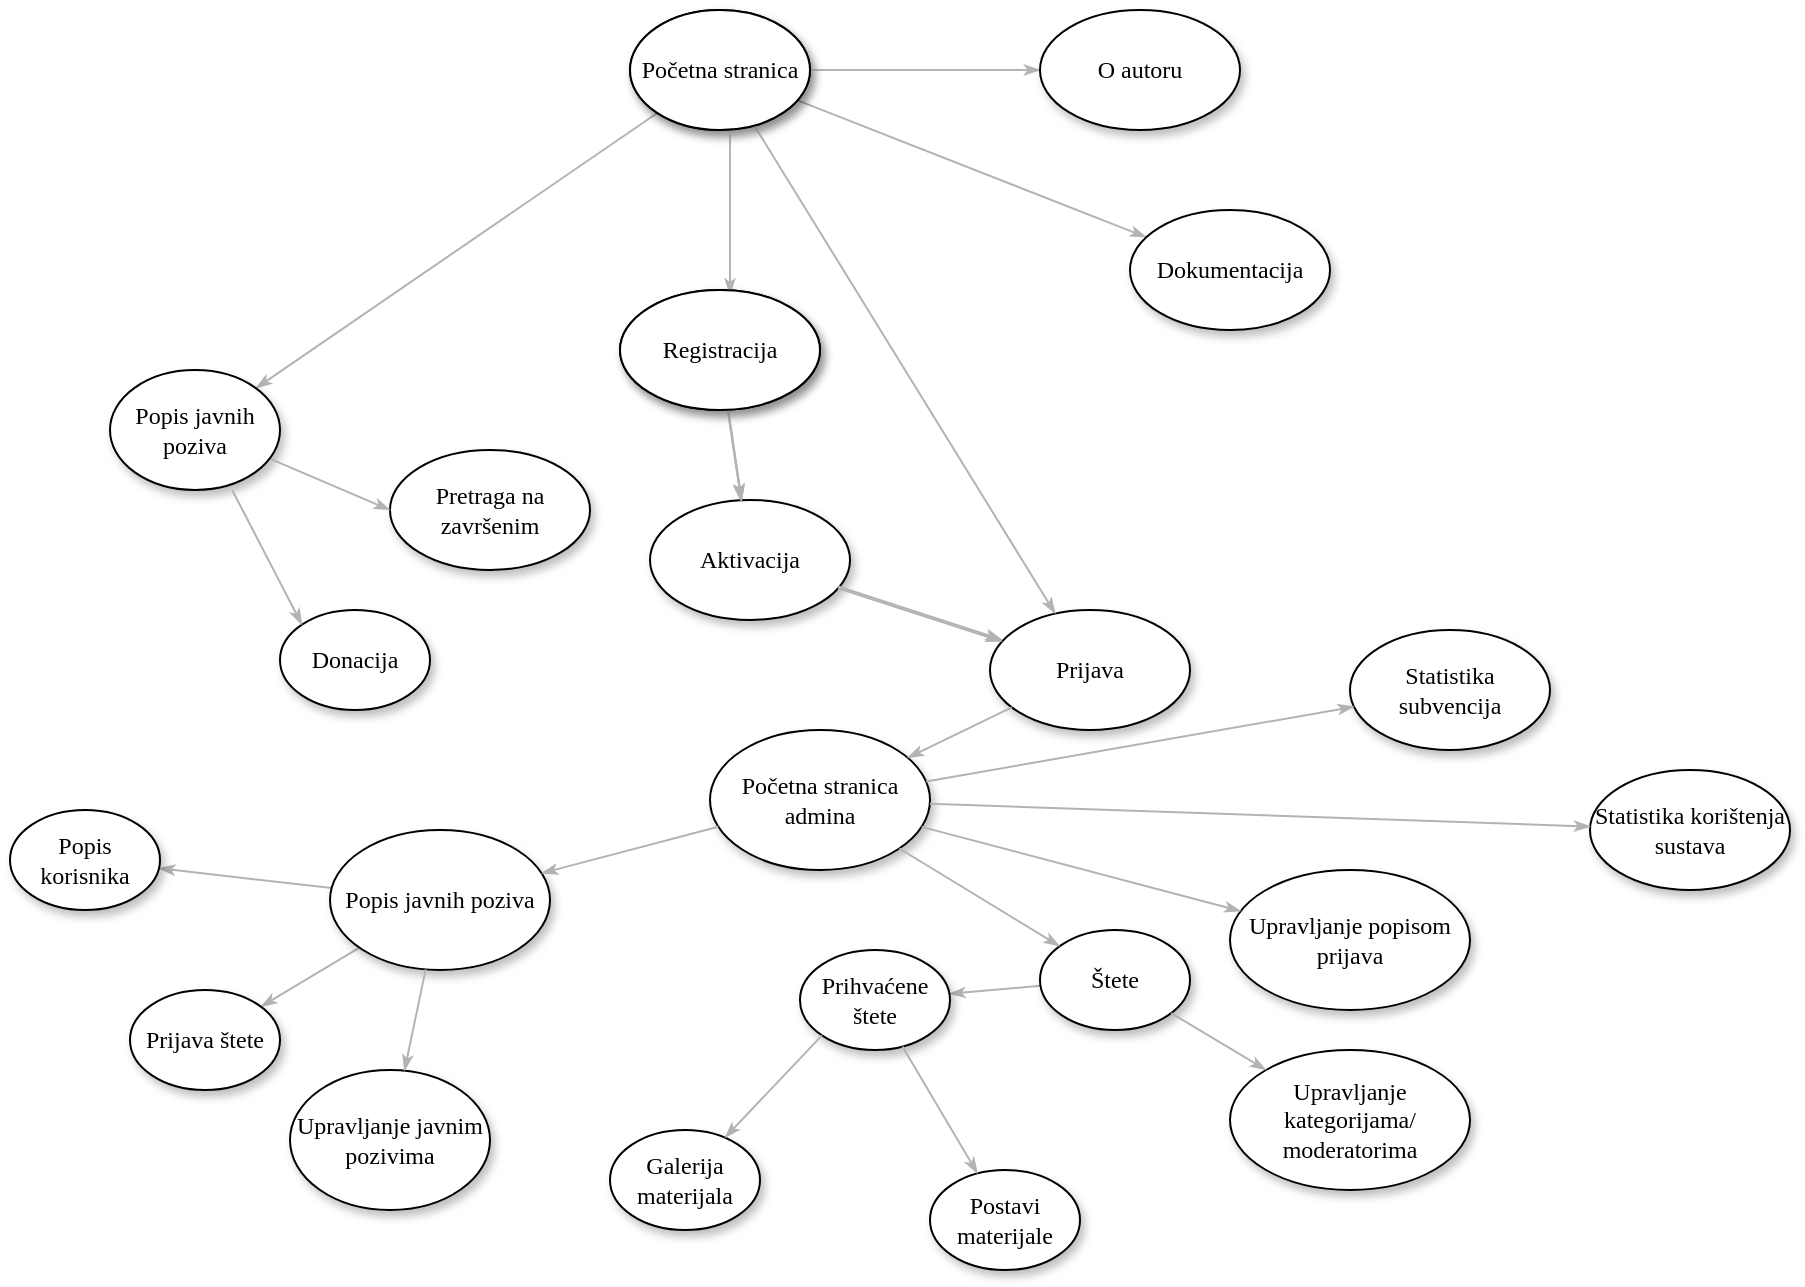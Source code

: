 <mxfile version="14.5.10" type="device"><diagram name="Page-1" id="42789a77-a242-8287-6e28-9cd8cfd52e62"><mxGraphModel dx="1102" dy="652" grid="1" gridSize="10" guides="1" tooltips="1" connect="1" arrows="1" fold="1" page="1" pageScale="1" pageWidth="1100" pageHeight="850" background="#ffffff" math="0" shadow="0"><root><mxCell id="0"/><mxCell id="1" parent="0"/><mxCell id="ZuIcfSs6xsCQII7EY6SA-1" value="" style="edgeStyle=none;rounded=1;html=1;labelBackgroundColor=none;startArrow=none;startFill=0;startSize=5;endArrow=classicThin;endFill=1;endSize=5;jettySize=auto;orthogonalLoop=1;strokeColor=#B3B3B3;strokeWidth=1;fontFamily=Verdana;fontSize=12" edge="1" parent="1" source="ZuIcfSs6xsCQII7EY6SA-33" target="ZuIcfSs6xsCQII7EY6SA-7"><mxGeometry relative="1" as="geometry"><mxPoint x="457.01" y="126.08" as="sourcePoint"/></mxGeometry></mxCell><mxCell id="ZuIcfSs6xsCQII7EY6SA-2" value="" style="edgeStyle=none;rounded=1;html=1;labelBackgroundColor=none;startArrow=none;startFill=0;startSize=5;endArrow=classicThin;endFill=1;endSize=5;jettySize=auto;orthogonalLoop=1;strokeColor=#B3B3B3;strokeWidth=1;fontFamily=Verdana;fontSize=12;" edge="1" parent="1" source="ZuIcfSs6xsCQII7EY6SA-3" target="ZuIcfSs6xsCQII7EY6SA-4"><mxGeometry relative="1" as="geometry"><mxPoint x="510.607" y="239.732" as="sourcePoint"/></mxGeometry></mxCell><mxCell id="ZuIcfSs6xsCQII7EY6SA-3" value="&lt;span&gt;Štete&lt;/span&gt;" style="ellipse;whiteSpace=wrap;html=1;rounded=0;shadow=1;comic=0;labelBackgroundColor=none;strokeWidth=1;fontFamily=Verdana;fontSize=12;align=center;" vertex="1" parent="1"><mxGeometry x="665" y="460" width="75" height="50" as="geometry"/></mxCell><mxCell id="ZuIcfSs6xsCQII7EY6SA-4" value="&lt;span&gt;Prihvaćene štete&lt;/span&gt;" style="ellipse;whiteSpace=wrap;html=1;rounded=0;shadow=1;comic=0;labelBackgroundColor=none;strokeWidth=1;fontFamily=Verdana;fontSize=12;align=center;" vertex="1" parent="1"><mxGeometry x="545" y="470" width="75" height="50" as="geometry"/></mxCell><mxCell id="ZuIcfSs6xsCQII7EY6SA-5" value="Postavi materijale" style="ellipse;whiteSpace=wrap;html=1;rounded=0;shadow=1;comic=0;labelBackgroundColor=none;strokeWidth=1;fontFamily=Verdana;fontSize=12;align=center;" vertex="1" parent="1"><mxGeometry x="610" y="580" width="75" height="50" as="geometry"/></mxCell><mxCell id="ZuIcfSs6xsCQII7EY6SA-6" value="" style="edgeStyle=none;rounded=1;html=1;labelBackgroundColor=none;startArrow=none;startFill=0;startSize=5;endArrow=classicThin;endFill=1;endSize=5;jettySize=auto;orthogonalLoop=1;strokeColor=#B3B3B3;strokeWidth=1;fontFamily=Verdana;fontSize=12" edge="1" parent="1" source="ZuIcfSs6xsCQII7EY6SA-38" target="ZuIcfSs6xsCQII7EY6SA-10"><mxGeometry relative="1" as="geometry"><mxPoint x="247.5" y="320" as="targetPoint"/></mxGeometry></mxCell><mxCell id="ZuIcfSs6xsCQII7EY6SA-7" value="Popis javnih poziva" style="ellipse;whiteSpace=wrap;html=1;rounded=0;shadow=1;comic=0;labelBackgroundColor=none;strokeWidth=1;fontFamily=Verdana;fontSize=12;align=center;" vertex="1" parent="1"><mxGeometry x="200" y="180" width="85" height="60" as="geometry"/></mxCell><mxCell id="ZuIcfSs6xsCQII7EY6SA-8" value="" style="edgeStyle=none;rounded=1;html=1;labelBackgroundColor=none;startArrow=none;startFill=0;startSize=5;endArrow=classicThin;endFill=1;endSize=5;jettySize=auto;orthogonalLoop=1;strokeColor=#B3B3B3;strokeWidth=1;fontFamily=Verdana;fontSize=12;" edge="1" parent="1" source="ZuIcfSs6xsCQII7EY6SA-38" target="ZuIcfSs6xsCQII7EY6SA-9"><mxGeometry relative="1" as="geometry"/></mxCell><mxCell id="ZuIcfSs6xsCQII7EY6SA-9" value="&lt;span&gt;Popis korisnika&lt;/span&gt;" style="ellipse;whiteSpace=wrap;html=1;rounded=0;shadow=1;comic=0;labelBackgroundColor=none;strokeWidth=1;fontFamily=Verdana;fontSize=12;align=center;" vertex="1" parent="1"><mxGeometry x="150" y="400" width="75" height="50" as="geometry"/></mxCell><mxCell id="ZuIcfSs6xsCQII7EY6SA-10" value="&lt;span&gt;Prijava štete&lt;/span&gt;" style="ellipse;whiteSpace=wrap;html=1;rounded=0;shadow=1;comic=0;labelBackgroundColor=none;strokeWidth=1;fontFamily=Verdana;fontSize=12;align=center;" vertex="1" parent="1"><mxGeometry x="210" y="490" width="75" height="50" as="geometry"/></mxCell><mxCell id="ZuIcfSs6xsCQII7EY6SA-11" value="&lt;span&gt;Donacija&lt;/span&gt;" style="ellipse;whiteSpace=wrap;html=1;rounded=0;shadow=1;comic=0;labelBackgroundColor=none;strokeWidth=1;fontFamily=Verdana;fontSize=12;align=center;" vertex="1" parent="1"><mxGeometry x="285" y="300" width="75" height="50" as="geometry"/></mxCell><mxCell id="ZuIcfSs6xsCQII7EY6SA-12" value="" style="edgeStyle=none;rounded=1;html=1;labelBackgroundColor=none;startArrow=none;startFill=0;startSize=5;endArrow=classicThin;endFill=1;endSize=5;jettySize=auto;orthogonalLoop=1;strokeColor=#B3B3B3;strokeWidth=1;fontFamily=Verdana;fontSize=12;exitX=0.72;exitY=1.004;exitDx=0;exitDy=0;entryX=0;entryY=0;entryDx=0;entryDy=0;exitPerimeter=0;" edge="1" parent="1" source="ZuIcfSs6xsCQII7EY6SA-7" target="ZuIcfSs6xsCQII7EY6SA-11"><mxGeometry relative="1" as="geometry"><mxPoint x="284.31" y="245" as="sourcePoint"/><mxPoint x="284.31" y="325" as="targetPoint"/></mxGeometry></mxCell><mxCell id="ZuIcfSs6xsCQII7EY6SA-13" value="&lt;span&gt;Pretraga na završenim&lt;/span&gt;" style="ellipse;whiteSpace=wrap;html=1;rounded=0;shadow=1;comic=0;labelBackgroundColor=none;strokeWidth=1;fontFamily=Verdana;fontSize=12;align=center;" vertex="1" parent="1"><mxGeometry x="340" y="220" width="100" height="60" as="geometry"/></mxCell><mxCell id="ZuIcfSs6xsCQII7EY6SA-14" value="" style="edgeStyle=none;rounded=1;html=1;labelBackgroundColor=none;startArrow=none;startFill=0;startSize=5;endArrow=classicThin;endFill=1;endSize=5;jettySize=auto;orthogonalLoop=1;strokeColor=#B3B3B3;strokeWidth=1;fontFamily=Verdana;fontSize=12;exitX=0.95;exitY=0.745;exitDx=0;exitDy=0;entryX=0;entryY=0.5;entryDx=0;entryDy=0;exitPerimeter=0;" edge="1" parent="1" source="ZuIcfSs6xsCQII7EY6SA-7" target="ZuIcfSs6xsCQII7EY6SA-13"><mxGeometry relative="1" as="geometry"><mxPoint x="290" y="232.88" as="sourcePoint"/><mxPoint x="321.983" y="280.002" as="targetPoint"/></mxGeometry></mxCell><mxCell id="ZuIcfSs6xsCQII7EY6SA-15" value="" style="edgeStyle=none;rounded=1;html=1;labelBackgroundColor=none;startArrow=none;startFill=0;startSize=5;endArrow=classicThin;endFill=1;endSize=5;jettySize=auto;orthogonalLoop=1;strokeColor=#B3B3B3;strokeWidth=1;fontFamily=Verdana;fontSize=12;" edge="1" parent="1" source="ZuIcfSs6xsCQII7EY6SA-4" target="ZuIcfSs6xsCQII7EY6SA-5"><mxGeometry relative="1" as="geometry"><mxPoint x="546.038" y="249.598" as="sourcePoint"/><mxPoint x="588" y="421" as="targetPoint"/><Array as="points"/></mxGeometry></mxCell><mxCell id="ZuIcfSs6xsCQII7EY6SA-16" value="Galerija materijala" style="ellipse;whiteSpace=wrap;html=1;rounded=0;shadow=1;comic=0;labelBackgroundColor=none;strokeWidth=1;fontFamily=Verdana;fontSize=12;align=center;" vertex="1" parent="1"><mxGeometry x="450" y="560" width="75" height="50" as="geometry"/></mxCell><mxCell id="ZuIcfSs6xsCQII7EY6SA-17" value="" style="edgeStyle=none;rounded=1;html=1;labelBackgroundColor=none;startArrow=none;startFill=0;startSize=5;endArrow=classicThin;endFill=1;endSize=5;jettySize=auto;orthogonalLoop=1;strokeColor=#B3B3B3;strokeWidth=1;fontFamily=Verdana;fontSize=12;exitX=0;exitY=1;exitDx=0;exitDy=0;" edge="1" parent="1" source="ZuIcfSs6xsCQII7EY6SA-4" target="ZuIcfSs6xsCQII7EY6SA-16"><mxGeometry relative="1" as="geometry"><mxPoint x="532.5" y="352" as="sourcePoint"/><mxPoint x="509.175" y="393.9" as="targetPoint"/><Array as="points"/></mxGeometry></mxCell><mxCell id="ZuIcfSs6xsCQII7EY6SA-18" value="" style="edgeStyle=none;rounded=1;html=1;labelBackgroundColor=none;startArrow=none;startFill=0;startSize=5;endArrow=classicThin;endFill=1;endSize=5;jettySize=auto;orthogonalLoop=1;strokeColor=#B3B3B3;strokeWidth=1;fontFamily=Verdana;fontSize=12" edge="1" parent="1" source="ZuIcfSs6xsCQII7EY6SA-19" target="ZuIcfSs6xsCQII7EY6SA-20"><mxGeometry relative="1" as="geometry"/></mxCell><mxCell id="ZuIcfSs6xsCQII7EY6SA-19" value="Početna stranica" style="ellipse;whiteSpace=wrap;html=1;rounded=0;shadow=1;comic=0;labelBackgroundColor=none;strokeWidth=1;fontFamily=Verdana;fontSize=12;align=center;" vertex="1" parent="1"><mxGeometry x="460" width="90" height="60" as="geometry"/></mxCell><mxCell id="ZuIcfSs6xsCQII7EY6SA-20" value="&lt;span&gt;Dokumentacija&lt;/span&gt;" style="ellipse;whiteSpace=wrap;html=1;rounded=0;shadow=1;comic=0;labelBackgroundColor=none;strokeWidth=1;fontFamily=Verdana;fontSize=12;align=center;" vertex="1" parent="1"><mxGeometry x="710" y="100" width="100" height="60" as="geometry"/></mxCell><mxCell id="ZuIcfSs6xsCQII7EY6SA-21" value="" style="edgeStyle=none;rounded=1;html=1;labelBackgroundColor=none;startArrow=none;startFill=0;startSize=5;endArrow=classicThin;endFill=1;endSize=5;jettySize=auto;orthogonalLoop=1;strokeColor=#B3B3B3;strokeWidth=1;fontFamily=Verdana;fontSize=12" edge="1" parent="1" source="ZuIcfSs6xsCQII7EY6SA-19" target="ZuIcfSs6xsCQII7EY6SA-22"><mxGeometry relative="1" as="geometry"><mxPoint x="570.002" y="-54.806" as="sourcePoint"/></mxGeometry></mxCell><mxCell id="ZuIcfSs6xsCQII7EY6SA-22" value="&lt;span&gt;O autoru&lt;br&gt;&lt;/span&gt;" style="ellipse;whiteSpace=wrap;html=1;rounded=0;shadow=1;comic=0;labelBackgroundColor=none;strokeWidth=1;fontFamily=Verdana;fontSize=12;align=center;" vertex="1" parent="1"><mxGeometry x="665" width="100" height="60" as="geometry"/></mxCell><mxCell id="ZuIcfSs6xsCQII7EY6SA-23" value="&lt;span&gt;Prijava&lt;/span&gt;" style="ellipse;whiteSpace=wrap;html=1;rounded=0;shadow=1;comic=0;labelBackgroundColor=none;strokeWidth=1;fontFamily=Verdana;fontSize=12;align=center;" vertex="1" parent="1"><mxGeometry x="640" y="300" width="100" height="60" as="geometry"/></mxCell><mxCell id="ZuIcfSs6xsCQII7EY6SA-24" value="" style="edgeStyle=none;rounded=1;html=1;labelBackgroundColor=none;startArrow=none;startFill=0;startSize=5;endArrow=classicThin;endFill=1;endSize=5;jettySize=auto;orthogonalLoop=1;strokeColor=#B3B3B3;strokeWidth=1;fontFamily=Verdana;fontSize=12" edge="1" parent="1" source="ZuIcfSs6xsCQII7EY6SA-19" target="ZuIcfSs6xsCQII7EY6SA-23"><mxGeometry relative="1" as="geometry"><mxPoint x="510.0" y="71.549" as="sourcePoint"/><mxPoint x="684.297" y="139.997" as="targetPoint"/></mxGeometry></mxCell><mxCell id="ZuIcfSs6xsCQII7EY6SA-25" value="&lt;span&gt;Registracija&lt;/span&gt;" style="ellipse;whiteSpace=wrap;html=1;rounded=0;shadow=1;comic=0;labelBackgroundColor=none;strokeWidth=1;fontFamily=Verdana;fontSize=12;align=center;" vertex="1" parent="1"><mxGeometry x="455" y="140" width="100" height="60" as="geometry"/></mxCell><mxCell id="ZuIcfSs6xsCQII7EY6SA-26" value="Aktivacija" style="ellipse;whiteSpace=wrap;html=1;rounded=0;shadow=1;comic=0;labelBackgroundColor=none;strokeWidth=1;fontFamily=Verdana;fontSize=12;align=center;" vertex="1" parent="1"><mxGeometry x="470" y="245" width="100" height="60" as="geometry"/></mxCell><mxCell id="ZuIcfSs6xsCQII7EY6SA-27" value="" style="edgeStyle=none;rounded=1;html=1;labelBackgroundColor=none;startArrow=none;startFill=0;startSize=5;endArrow=classicThin;endFill=1;endSize=5;jettySize=auto;orthogonalLoop=1;strokeColor=#B3B3B3;strokeWidth=1;fontFamily=Verdana;fontSize=12" edge="1" parent="1" source="ZuIcfSs6xsCQII7EY6SA-25" target="ZuIcfSs6xsCQII7EY6SA-26"><mxGeometry relative="1" as="geometry"><mxPoint x="710" y="255" as="sourcePoint"/><mxPoint x="710" y="385" as="targetPoint"/></mxGeometry></mxCell><mxCell id="ZuIcfSs6xsCQII7EY6SA-28" value="" style="edgeStyle=none;rounded=1;html=1;labelBackgroundColor=none;startArrow=none;startFill=0;startSize=5;endArrow=classicThin;endFill=1;endSize=5;jettySize=auto;orthogonalLoop=1;strokeColor=#B3B3B3;strokeWidth=1;fontFamily=Verdana;fontSize=12" edge="1" parent="1" source="ZuIcfSs6xsCQII7EY6SA-26" target="ZuIcfSs6xsCQII7EY6SA-23"><mxGeometry relative="1" as="geometry"><mxPoint x="530.651" y="258.492" as="sourcePoint"/><mxPoint x="554.331" y="301.511" as="targetPoint"/></mxGeometry></mxCell><mxCell id="ZuIcfSs6xsCQII7EY6SA-29" value="" style="edgeStyle=none;rounded=1;html=1;labelBackgroundColor=none;startArrow=none;startFill=0;startSize=5;endArrow=classicThin;endFill=1;endSize=5;jettySize=auto;orthogonalLoop=1;strokeColor=#B3B3B3;strokeWidth=1;fontFamily=Verdana;fontSize=12" edge="1" parent="1"><mxGeometry relative="1" as="geometry"><mxPoint x="510" y="62.25" as="sourcePoint"/><mxPoint x="510" y="142.25" as="targetPoint"/></mxGeometry></mxCell><mxCell id="ZuIcfSs6xsCQII7EY6SA-30" value="" style="edgeStyle=none;rounded=1;html=1;labelBackgroundColor=none;startArrow=none;startFill=0;startSize=5;endArrow=classicThin;endFill=1;endSize=5;jettySize=auto;orthogonalLoop=1;strokeColor=#B3B3B3;strokeWidth=1;fontFamily=Verdana;fontSize=12" edge="1" parent="1"><mxGeometry relative="1" as="geometry"><mxPoint x="508.987" y="200.794" as="sourcePoint"/><mxPoint x="515.73" y="246.0" as="targetPoint"/></mxGeometry></mxCell><mxCell id="ZuIcfSs6xsCQII7EY6SA-31" value="" style="edgeStyle=none;rounded=1;html=1;labelBackgroundColor=none;startArrow=none;startFill=0;startSize=5;endArrow=classicThin;endFill=1;endSize=5;jettySize=auto;orthogonalLoop=1;strokeColor=#B3B3B3;strokeWidth=1;fontFamily=Verdana;fontSize=12" edge="1" parent="1"><mxGeometry relative="1" as="geometry"><mxPoint x="508.987" y="199.904" as="sourcePoint"/><mxPoint x="515.73" y="245.11" as="targetPoint"/></mxGeometry></mxCell><mxCell id="ZuIcfSs6xsCQII7EY6SA-32" value="" style="edgeStyle=none;rounded=1;html=1;labelBackgroundColor=none;startArrow=none;startFill=0;startSize=5;endArrow=classicThin;endFill=1;endSize=5;jettySize=auto;orthogonalLoop=1;strokeColor=#B3B3B3;strokeWidth=1;fontFamily=Verdana;fontSize=12" edge="1" parent="1"><mxGeometry relative="1" as="geometry"><mxPoint x="564.118" y="288.228" as="sourcePoint"/><mxPoint x="645.99" y="314.872" as="targetPoint"/></mxGeometry></mxCell><mxCell id="ZuIcfSs6xsCQII7EY6SA-33" value="Početna stranica" style="ellipse;whiteSpace=wrap;html=1;rounded=0;shadow=1;comic=0;labelBackgroundColor=none;strokeWidth=1;fontFamily=Verdana;fontSize=12;align=center;" vertex="1" parent="1"><mxGeometry x="460" width="90" height="60" as="geometry"/></mxCell><mxCell id="ZuIcfSs6xsCQII7EY6SA-34" value="&lt;span&gt;Registracija&lt;/span&gt;" style="ellipse;whiteSpace=wrap;html=1;rounded=0;shadow=1;comic=0;labelBackgroundColor=none;strokeWidth=1;fontFamily=Verdana;fontSize=12;align=center;" vertex="1" parent="1"><mxGeometry x="455" y="140" width="100" height="60" as="geometry"/></mxCell><mxCell id="ZuIcfSs6xsCQII7EY6SA-35" value="&lt;span&gt;Početna stranica admina&lt;/span&gt;" style="ellipse;whiteSpace=wrap;html=1;rounded=0;shadow=1;comic=0;labelBackgroundColor=none;strokeWidth=1;fontFamily=Verdana;fontSize=12;align=center;" vertex="1" parent="1"><mxGeometry x="500" y="360" width="110" height="70" as="geometry"/></mxCell><mxCell id="ZuIcfSs6xsCQII7EY6SA-36" value="" style="edgeStyle=none;rounded=1;html=1;labelBackgroundColor=none;startArrow=none;startFill=0;startSize=5;endArrow=classicThin;endFill=1;endSize=5;jettySize=auto;orthogonalLoop=1;strokeColor=#B3B3B3;strokeWidth=1;fontFamily=Verdana;fontSize=12;" edge="1" parent="1" source="ZuIcfSs6xsCQII7EY6SA-23" target="ZuIcfSs6xsCQII7EY6SA-35"><mxGeometry relative="1" as="geometry"><mxPoint x="692.289" y="467.225" as="sourcePoint"/><mxPoint x="625.105" y="492.65" as="targetPoint"/></mxGeometry></mxCell><mxCell id="ZuIcfSs6xsCQII7EY6SA-37" value="" style="edgeStyle=none;rounded=1;html=1;labelBackgroundColor=none;startArrow=none;startFill=0;startSize=5;endArrow=classicThin;endFill=1;endSize=5;jettySize=auto;orthogonalLoop=1;strokeColor=#B3B3B3;strokeWidth=1;fontFamily=Verdana;fontSize=12;" edge="1" parent="1" source="ZuIcfSs6xsCQII7EY6SA-35" target="ZuIcfSs6xsCQII7EY6SA-3"><mxGeometry relative="1" as="geometry"><mxPoint x="702.289" y="477.225" as="sourcePoint"/><mxPoint x="635.105" y="502.65" as="targetPoint"/></mxGeometry></mxCell><mxCell id="ZuIcfSs6xsCQII7EY6SA-38" value="Popis javnih poziva" style="ellipse;whiteSpace=wrap;html=1;rounded=0;shadow=1;comic=0;labelBackgroundColor=none;strokeWidth=1;fontFamily=Verdana;fontSize=12;align=center;" vertex="1" parent="1"><mxGeometry x="310" y="410" width="110" height="70" as="geometry"/></mxCell><mxCell id="ZuIcfSs6xsCQII7EY6SA-39" value="" style="edgeStyle=none;rounded=1;html=1;labelBackgroundColor=none;startArrow=none;startFill=0;startSize=5;endArrow=classicThin;endFill=1;endSize=5;jettySize=auto;orthogonalLoop=1;strokeColor=#B3B3B3;strokeWidth=1;fontFamily=Verdana;fontSize=12;" edge="1" parent="1" source="ZuIcfSs6xsCQII7EY6SA-35" target="ZuIcfSs6xsCQII7EY6SA-38"><mxGeometry relative="1" as="geometry"><mxPoint x="440.003" y="380.128" as="sourcePoint"/><mxPoint x="353.739" y="370.0" as="targetPoint"/></mxGeometry></mxCell><mxCell id="ZuIcfSs6xsCQII7EY6SA-40" value="&lt;span&gt;Upravljanje javnim pozivima&lt;/span&gt;" style="ellipse;whiteSpace=wrap;html=1;rounded=0;shadow=1;comic=0;labelBackgroundColor=none;strokeWidth=1;fontFamily=Verdana;fontSize=12;align=center;" vertex="1" parent="1"><mxGeometry x="290" y="530" width="100" height="70" as="geometry"/></mxCell><mxCell id="ZuIcfSs6xsCQII7EY6SA-41" value="" style="edgeStyle=none;rounded=1;html=1;labelBackgroundColor=none;startArrow=none;startFill=0;startSize=5;endArrow=classicThin;endFill=1;endSize=5;jettySize=auto;orthogonalLoop=1;strokeColor=#B3B3B3;strokeWidth=1;fontFamily=Verdana;fontSize=12" edge="1" parent="1" source="ZuIcfSs6xsCQII7EY6SA-38" target="ZuIcfSs6xsCQII7EY6SA-40"><mxGeometry relative="1" as="geometry"><mxPoint x="285.409" y="508.302" as="targetPoint"/><mxPoint x="334.841" y="478.915" as="sourcePoint"/></mxGeometry></mxCell><mxCell id="ZuIcfSs6xsCQII7EY6SA-42" value="&lt;span&gt;Upravljanje popisom prijava&lt;/span&gt;" style="ellipse;whiteSpace=wrap;html=1;rounded=0;shadow=1;comic=0;labelBackgroundColor=none;strokeWidth=1;fontFamily=Verdana;fontSize=12;align=center;" vertex="1" parent="1"><mxGeometry x="760" y="430" width="120" height="70" as="geometry"/></mxCell><mxCell id="ZuIcfSs6xsCQII7EY6SA-43" value="" style="edgeStyle=none;rounded=1;html=1;labelBackgroundColor=none;startArrow=none;startFill=0;startSize=5;endArrow=classicThin;endFill=1;endSize=5;jettySize=auto;orthogonalLoop=1;strokeColor=#B3B3B3;strokeWidth=1;fontFamily=Verdana;fontSize=12;" edge="1" parent="1" source="ZuIcfSs6xsCQII7EY6SA-35" target="ZuIcfSs6xsCQII7EY6SA-42"><mxGeometry relative="1" as="geometry"><mxPoint x="614.46" y="420.309" as="sourcePoint"/><mxPoint x="691.045" y="444.389" as="targetPoint"/></mxGeometry></mxCell><mxCell id="ZuIcfSs6xsCQII7EY6SA-44" value="Statistika subvencija" style="ellipse;whiteSpace=wrap;html=1;rounded=0;shadow=1;comic=0;labelBackgroundColor=none;strokeWidth=1;fontFamily=Verdana;fontSize=12;align=center;" vertex="1" parent="1"><mxGeometry x="820" y="310" width="100" height="60" as="geometry"/></mxCell><mxCell id="ZuIcfSs6xsCQII7EY6SA-45" value="" style="edgeStyle=none;rounded=1;html=1;labelBackgroundColor=none;startArrow=none;startFill=0;startSize=5;endArrow=classicThin;endFill=1;endSize=5;jettySize=auto;orthogonalLoop=1;strokeColor=#B3B3B3;strokeWidth=1;fontFamily=Verdana;fontSize=12;" edge="1" parent="1" source="ZuIcfSs6xsCQII7EY6SA-35" target="ZuIcfSs6xsCQII7EY6SA-44"><mxGeometry relative="1" as="geometry"><mxPoint x="616.066" y="417.999" as="sourcePoint"/><mxPoint x="785.008" y="461.002" as="targetPoint"/></mxGeometry></mxCell><mxCell id="ZuIcfSs6xsCQII7EY6SA-46" value="Upravljanje kategorijama/&lt;br&gt;moderatorima" style="ellipse;whiteSpace=wrap;html=1;rounded=0;shadow=1;comic=0;labelBackgroundColor=none;strokeWidth=1;fontFamily=Verdana;fontSize=12;align=center;" vertex="1" parent="1"><mxGeometry x="760" y="520" width="120" height="70" as="geometry"/></mxCell><mxCell id="ZuIcfSs6xsCQII7EY6SA-47" value="" style="edgeStyle=none;rounded=1;html=1;labelBackgroundColor=none;startArrow=none;startFill=0;startSize=5;endArrow=classicThin;endFill=1;endSize=5;jettySize=auto;orthogonalLoop=1;strokeColor=#B3B3B3;strokeWidth=1;fontFamily=Verdana;fontSize=12;" edge="1" parent="1" source="ZuIcfSs6xsCQII7EY6SA-3" target="ZuIcfSs6xsCQII7EY6SA-46"><mxGeometry relative="1" as="geometry"><mxPoint x="604.597" y="429.291" as="sourcePoint"/><mxPoint x="684.88" y="478.09" as="targetPoint"/></mxGeometry></mxCell><mxCell id="ZuIcfSs6xsCQII7EY6SA-48" value="Statistika korištenja&lt;br&gt;sustava" style="ellipse;whiteSpace=wrap;html=1;rounded=0;shadow=1;comic=0;labelBackgroundColor=none;strokeWidth=1;fontFamily=Verdana;fontSize=12;align=center;" vertex="1" parent="1"><mxGeometry x="940" y="380" width="100" height="60" as="geometry"/></mxCell><mxCell id="ZuIcfSs6xsCQII7EY6SA-49" value="" style="edgeStyle=none;rounded=1;html=1;labelBackgroundColor=none;startArrow=none;startFill=0;startSize=5;endArrow=classicThin;endFill=1;endSize=5;jettySize=auto;orthogonalLoop=1;strokeColor=#B3B3B3;strokeWidth=1;fontFamily=Verdana;fontSize=12;" edge="1" parent="1" source="ZuIcfSs6xsCQII7EY6SA-35" target="ZuIcfSs6xsCQII7EY6SA-48"><mxGeometry relative="1" as="geometry"><mxPoint x="615.861" y="418.321" as="sourcePoint"/><mxPoint x="775.343" y="460.562" as="targetPoint"/></mxGeometry></mxCell></root></mxGraphModel></diagram></mxfile>